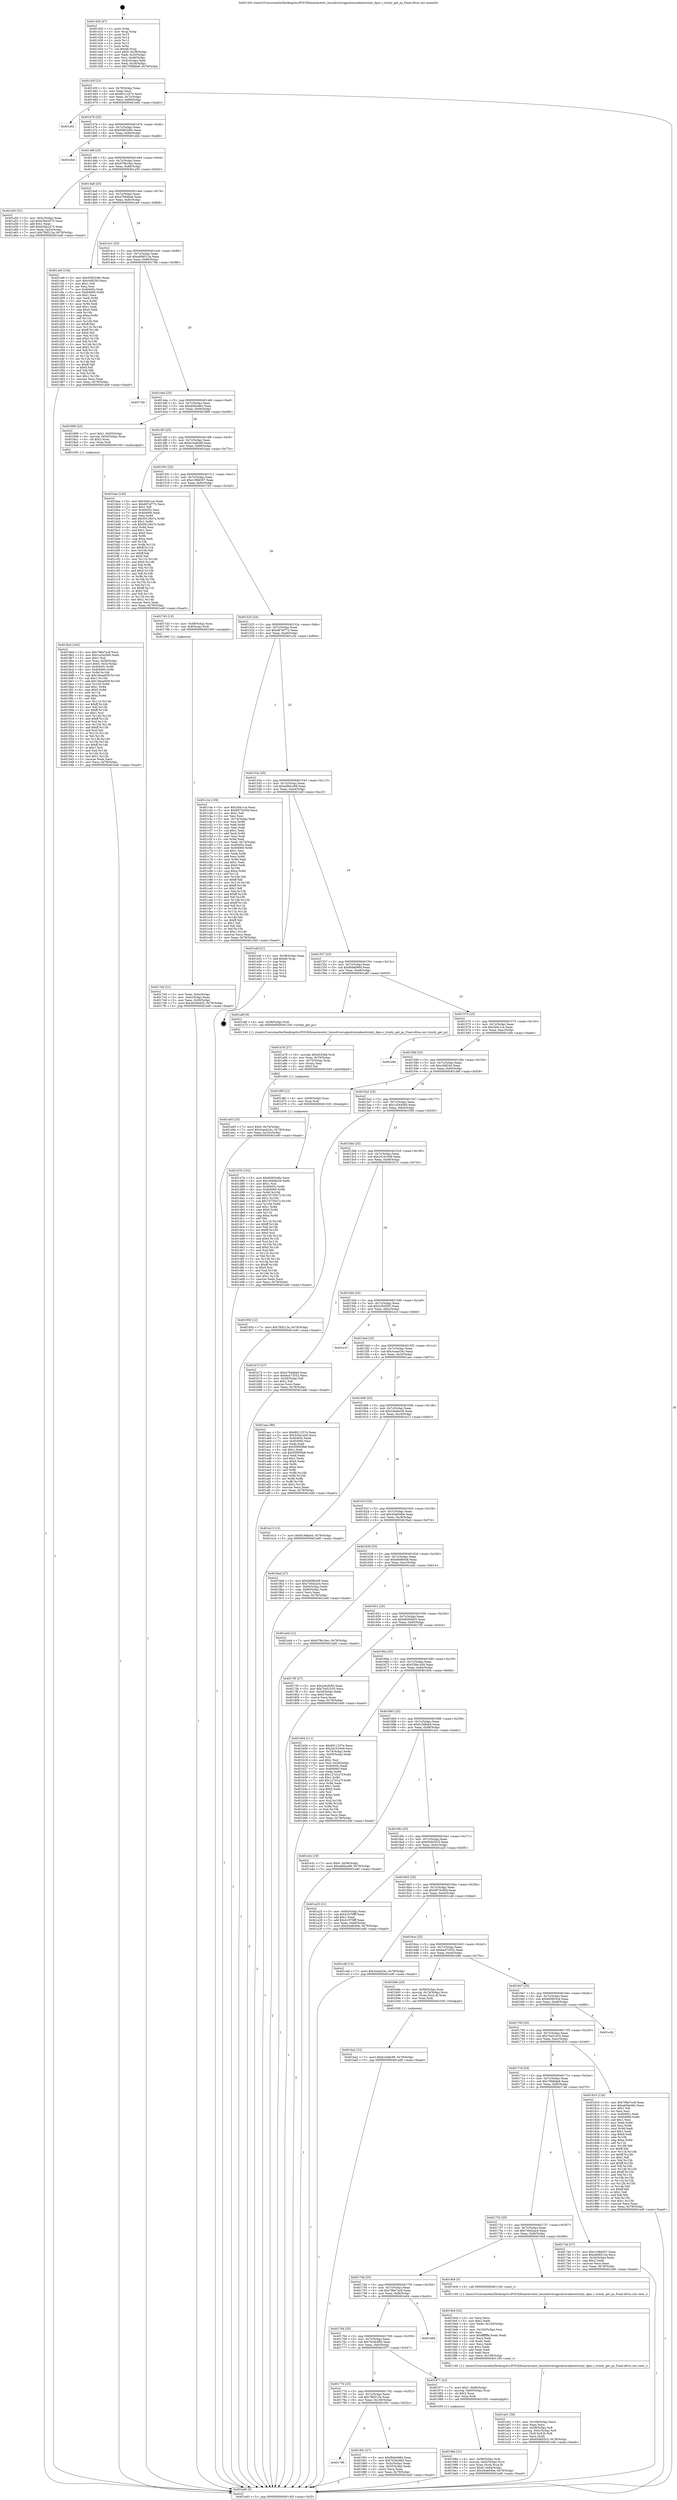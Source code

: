 digraph "0x401430" {
  label = "0x401430 (/mnt/c/Users/mathe/Desktop/tcc/POCII/binaries/extr_linuxdriversgpudrmradeontrinity_dpm.c_trinity_get_ps_Final-ollvm.out::main(0))"
  labelloc = "t"
  node[shape=record]

  Entry [label="",width=0.3,height=0.3,shape=circle,fillcolor=black,style=filled]
  "0x40145f" [label="{
     0x40145f [23]\l
     | [instrs]\l
     &nbsp;&nbsp;0x40145f \<+3\>: mov -0x78(%rbp),%eax\l
     &nbsp;&nbsp;0x401462 \<+2\>: mov %eax,%ecx\l
     &nbsp;&nbsp;0x401464 \<+6\>: sub $0x8011257e,%ecx\l
     &nbsp;&nbsp;0x40146a \<+3\>: mov %eax,-0x7c(%rbp)\l
     &nbsp;&nbsp;0x40146d \<+3\>: mov %ecx,-0x80(%rbp)\l
     &nbsp;&nbsp;0x401470 \<+6\>: je 0000000000401e92 \<main+0xa62\>\l
  }"]
  "0x401e92" [label="{
     0x401e92\l
  }", style=dashed]
  "0x401476" [label="{
     0x401476 [25]\l
     | [instrs]\l
     &nbsp;&nbsp;0x401476 \<+5\>: jmp 000000000040147b \<main+0x4b\>\l
     &nbsp;&nbsp;0x40147b \<+3\>: mov -0x7c(%rbp),%eax\l
     &nbsp;&nbsp;0x40147e \<+5\>: sub $0x93852d9c,%eax\l
     &nbsp;&nbsp;0x401483 \<+6\>: mov %eax,-0x84(%rbp)\l
     &nbsp;&nbsp;0x401489 \<+6\>: je 0000000000401ebd \<main+0xa8d\>\l
  }"]
  Exit [label="",width=0.3,height=0.3,shape=circle,fillcolor=black,style=filled,peripheries=2]
  "0x401ebd" [label="{
     0x401ebd\l
  }", style=dashed]
  "0x40148f" [label="{
     0x40148f [25]\l
     | [instrs]\l
     &nbsp;&nbsp;0x40148f \<+5\>: jmp 0000000000401494 \<main+0x64\>\l
     &nbsp;&nbsp;0x401494 \<+3\>: mov -0x7c(%rbp),%eax\l
     &nbsp;&nbsp;0x401497 \<+5\>: sub $0x979b18ec,%eax\l
     &nbsp;&nbsp;0x40149c \<+6\>: mov %eax,-0x88(%rbp)\l
     &nbsp;&nbsp;0x4014a2 \<+6\>: je 0000000000401a50 \<main+0x620\>\l
  }"]
  "0x401d7b" [label="{
     0x401d7b [152]\l
     | [instrs]\l
     &nbsp;&nbsp;0x401d7b \<+5\>: mov $0x93852d9c,%ecx\l
     &nbsp;&nbsp;0x401d80 \<+5\>: mov $0x3d4ebe29,%edx\l
     &nbsp;&nbsp;0x401d85 \<+3\>: mov $0x1,%sil\l
     &nbsp;&nbsp;0x401d88 \<+8\>: mov 0x40405c,%r8d\l
     &nbsp;&nbsp;0x401d90 \<+8\>: mov 0x404060,%r9d\l
     &nbsp;&nbsp;0x401d98 \<+3\>: mov %r8d,%r10d\l
     &nbsp;&nbsp;0x401d9b \<+7\>: add $0x7d735b72,%r10d\l
     &nbsp;&nbsp;0x401da2 \<+4\>: sub $0x1,%r10d\l
     &nbsp;&nbsp;0x401da6 \<+7\>: sub $0x7d735b72,%r10d\l
     &nbsp;&nbsp;0x401dad \<+4\>: imul %r10d,%r8d\l
     &nbsp;&nbsp;0x401db1 \<+4\>: and $0x1,%r8d\l
     &nbsp;&nbsp;0x401db5 \<+4\>: cmp $0x0,%r8d\l
     &nbsp;&nbsp;0x401db9 \<+4\>: sete %r11b\l
     &nbsp;&nbsp;0x401dbd \<+4\>: cmp $0xa,%r9d\l
     &nbsp;&nbsp;0x401dc1 \<+3\>: setl %bl\l
     &nbsp;&nbsp;0x401dc4 \<+3\>: mov %r11b,%r14b\l
     &nbsp;&nbsp;0x401dc7 \<+4\>: xor $0xff,%r14b\l
     &nbsp;&nbsp;0x401dcb \<+3\>: mov %bl,%r15b\l
     &nbsp;&nbsp;0x401dce \<+4\>: xor $0xff,%r15b\l
     &nbsp;&nbsp;0x401dd2 \<+4\>: xor $0x0,%sil\l
     &nbsp;&nbsp;0x401dd6 \<+3\>: mov %r14b,%r12b\l
     &nbsp;&nbsp;0x401dd9 \<+4\>: and $0x0,%r12b\l
     &nbsp;&nbsp;0x401ddd \<+3\>: and %sil,%r11b\l
     &nbsp;&nbsp;0x401de0 \<+3\>: mov %r15b,%r13b\l
     &nbsp;&nbsp;0x401de3 \<+4\>: and $0x0,%r13b\l
     &nbsp;&nbsp;0x401de7 \<+3\>: and %sil,%bl\l
     &nbsp;&nbsp;0x401dea \<+3\>: or %r11b,%r12b\l
     &nbsp;&nbsp;0x401ded \<+3\>: or %bl,%r13b\l
     &nbsp;&nbsp;0x401df0 \<+3\>: xor %r13b,%r12b\l
     &nbsp;&nbsp;0x401df3 \<+3\>: or %r15b,%r14b\l
     &nbsp;&nbsp;0x401df6 \<+4\>: xor $0xff,%r14b\l
     &nbsp;&nbsp;0x401dfa \<+4\>: or $0x0,%sil\l
     &nbsp;&nbsp;0x401dfe \<+3\>: and %sil,%r14b\l
     &nbsp;&nbsp;0x401e01 \<+3\>: or %r14b,%r12b\l
     &nbsp;&nbsp;0x401e04 \<+4\>: test $0x1,%r12b\l
     &nbsp;&nbsp;0x401e08 \<+3\>: cmovne %edx,%ecx\l
     &nbsp;&nbsp;0x401e0b \<+3\>: mov %ecx,-0x78(%rbp)\l
     &nbsp;&nbsp;0x401e0e \<+5\>: jmp 0000000000401ed0 \<main+0xaa0\>\l
  }"]
  "0x401a50" [label="{
     0x401a50 [31]\l
     | [instrs]\l
     &nbsp;&nbsp;0x401a50 \<+3\>: mov -0x5c(%rbp),%eax\l
     &nbsp;&nbsp;0x401a53 \<+5\>: sub $0xb36a2475,%eax\l
     &nbsp;&nbsp;0x401a58 \<+3\>: add $0x1,%eax\l
     &nbsp;&nbsp;0x401a5b \<+5\>: add $0xb36a2475,%eax\l
     &nbsp;&nbsp;0x401a60 \<+3\>: mov %eax,-0x5c(%rbp)\l
     &nbsp;&nbsp;0x401a63 \<+7\>: movl $0x7fbf213a,-0x78(%rbp)\l
     &nbsp;&nbsp;0x401a6a \<+5\>: jmp 0000000000401ed0 \<main+0xaa0\>\l
  }"]
  "0x4014a8" [label="{
     0x4014a8 [25]\l
     | [instrs]\l
     &nbsp;&nbsp;0x4014a8 \<+5\>: jmp 00000000004014ad \<main+0x7d\>\l
     &nbsp;&nbsp;0x4014ad \<+3\>: mov -0x7c(%rbp),%eax\l
     &nbsp;&nbsp;0x4014b0 \<+5\>: sub $0xa794dba6,%eax\l
     &nbsp;&nbsp;0x4014b5 \<+6\>: mov %eax,-0x8c(%rbp)\l
     &nbsp;&nbsp;0x4014bb \<+6\>: je 0000000000401ce9 \<main+0x8b9\>\l
  }"]
  "0x401ba2" [label="{
     0x401ba2 [12]\l
     | [instrs]\l
     &nbsp;&nbsp;0x401ba2 \<+7\>: movl $0xb10a8c99,-0x78(%rbp)\l
     &nbsp;&nbsp;0x401ba9 \<+5\>: jmp 0000000000401ed0 \<main+0xaa0\>\l
  }"]
  "0x401ce9" [label="{
     0x401ce9 [134]\l
     | [instrs]\l
     &nbsp;&nbsp;0x401ce9 \<+5\>: mov $0x93852d9c,%eax\l
     &nbsp;&nbsp;0x401cee \<+5\>: mov $0xc0df1b0,%ecx\l
     &nbsp;&nbsp;0x401cf3 \<+2\>: mov $0x1,%dl\l
     &nbsp;&nbsp;0x401cf5 \<+2\>: xor %esi,%esi\l
     &nbsp;&nbsp;0x401cf7 \<+7\>: mov 0x40405c,%edi\l
     &nbsp;&nbsp;0x401cfe \<+8\>: mov 0x404060,%r8d\l
     &nbsp;&nbsp;0x401d06 \<+3\>: sub $0x1,%esi\l
     &nbsp;&nbsp;0x401d09 \<+3\>: mov %edi,%r9d\l
     &nbsp;&nbsp;0x401d0c \<+3\>: add %esi,%r9d\l
     &nbsp;&nbsp;0x401d0f \<+4\>: imul %r9d,%edi\l
     &nbsp;&nbsp;0x401d13 \<+3\>: and $0x1,%edi\l
     &nbsp;&nbsp;0x401d16 \<+3\>: cmp $0x0,%edi\l
     &nbsp;&nbsp;0x401d19 \<+4\>: sete %r10b\l
     &nbsp;&nbsp;0x401d1d \<+4\>: cmp $0xa,%r8d\l
     &nbsp;&nbsp;0x401d21 \<+4\>: setl %r11b\l
     &nbsp;&nbsp;0x401d25 \<+3\>: mov %r10b,%bl\l
     &nbsp;&nbsp;0x401d28 \<+3\>: xor $0xff,%bl\l
     &nbsp;&nbsp;0x401d2b \<+3\>: mov %r11b,%r14b\l
     &nbsp;&nbsp;0x401d2e \<+4\>: xor $0xff,%r14b\l
     &nbsp;&nbsp;0x401d32 \<+3\>: xor $0x0,%dl\l
     &nbsp;&nbsp;0x401d35 \<+3\>: mov %bl,%r15b\l
     &nbsp;&nbsp;0x401d38 \<+4\>: and $0x0,%r15b\l
     &nbsp;&nbsp;0x401d3c \<+3\>: and %dl,%r10b\l
     &nbsp;&nbsp;0x401d3f \<+3\>: mov %r14b,%r12b\l
     &nbsp;&nbsp;0x401d42 \<+4\>: and $0x0,%r12b\l
     &nbsp;&nbsp;0x401d46 \<+3\>: and %dl,%r11b\l
     &nbsp;&nbsp;0x401d49 \<+3\>: or %r10b,%r15b\l
     &nbsp;&nbsp;0x401d4c \<+3\>: or %r11b,%r12b\l
     &nbsp;&nbsp;0x401d4f \<+3\>: xor %r12b,%r15b\l
     &nbsp;&nbsp;0x401d52 \<+3\>: or %r14b,%bl\l
     &nbsp;&nbsp;0x401d55 \<+3\>: xor $0xff,%bl\l
     &nbsp;&nbsp;0x401d58 \<+3\>: or $0x0,%dl\l
     &nbsp;&nbsp;0x401d5b \<+2\>: and %dl,%bl\l
     &nbsp;&nbsp;0x401d5d \<+3\>: or %bl,%r15b\l
     &nbsp;&nbsp;0x401d60 \<+4\>: test $0x1,%r15b\l
     &nbsp;&nbsp;0x401d64 \<+3\>: cmovne %ecx,%eax\l
     &nbsp;&nbsp;0x401d67 \<+3\>: mov %eax,-0x78(%rbp)\l
     &nbsp;&nbsp;0x401d6a \<+5\>: jmp 0000000000401ed0 \<main+0xaa0\>\l
  }"]
  "0x4014c1" [label="{
     0x4014c1 [25]\l
     | [instrs]\l
     &nbsp;&nbsp;0x4014c1 \<+5\>: jmp 00000000004014c6 \<main+0x96\>\l
     &nbsp;&nbsp;0x4014c6 \<+3\>: mov -0x7c(%rbp),%eax\l
     &nbsp;&nbsp;0x4014c9 \<+5\>: sub $0xa908513a,%eax\l
     &nbsp;&nbsp;0x4014ce \<+6\>: mov %eax,-0x90(%rbp)\l
     &nbsp;&nbsp;0x4014d4 \<+6\>: je 00000000004017bb \<main+0x38b\>\l
  }"]
  "0x401a93" [label="{
     0x401a93 [25]\l
     | [instrs]\l
     &nbsp;&nbsp;0x401a93 \<+7\>: movl $0x0,-0x74(%rbp)\l
     &nbsp;&nbsp;0x401a9a \<+7\>: movl $0x3cea424c,-0x78(%rbp)\l
     &nbsp;&nbsp;0x401aa1 \<+6\>: mov %eax,-0x10c(%rbp)\l
     &nbsp;&nbsp;0x401aa7 \<+5\>: jmp 0000000000401ed0 \<main+0xaa0\>\l
  }"]
  "0x4017bb" [label="{
     0x4017bb\l
  }", style=dashed]
  "0x4014da" [label="{
     0x4014da [25]\l
     | [instrs]\l
     &nbsp;&nbsp;0x4014da \<+5\>: jmp 00000000004014df \<main+0xaf\>\l
     &nbsp;&nbsp;0x4014df \<+3\>: mov -0x7c(%rbp),%eax\l
     &nbsp;&nbsp;0x4014e2 \<+5\>: sub $0xab5be46c,%eax\l
     &nbsp;&nbsp;0x4014e7 \<+6\>: mov %eax,-0x94(%rbp)\l
     &nbsp;&nbsp;0x4014ed \<+6\>: je 0000000000401896 \<main+0x466\>\l
  }"]
  "0x401a78" [label="{
     0x401a78 [27]\l
     | [instrs]\l
     &nbsp;&nbsp;0x401a78 \<+10\>: movabs $0x4020b6,%rdi\l
     &nbsp;&nbsp;0x401a82 \<+4\>: mov %rax,-0x70(%rbp)\l
     &nbsp;&nbsp;0x401a86 \<+4\>: mov -0x70(%rbp),%rax\l
     &nbsp;&nbsp;0x401a8a \<+2\>: mov (%rax),%esi\l
     &nbsp;&nbsp;0x401a8c \<+2\>: mov $0x0,%al\l
     &nbsp;&nbsp;0x401a8e \<+5\>: call 0000000000401040 \<printf@plt\>\l
     | [calls]\l
     &nbsp;&nbsp;0x401040 \{1\} (unknown)\l
  }"]
  "0x401896" [label="{
     0x401896 [23]\l
     | [instrs]\l
     &nbsp;&nbsp;0x401896 \<+7\>: movl $0x1,-0x50(%rbp)\l
     &nbsp;&nbsp;0x40189d \<+4\>: movslq -0x50(%rbp),%rax\l
     &nbsp;&nbsp;0x4018a1 \<+4\>: shl $0x3,%rax\l
     &nbsp;&nbsp;0x4018a5 \<+3\>: mov %rax,%rdi\l
     &nbsp;&nbsp;0x4018a8 \<+5\>: call 0000000000401050 \<malloc@plt\>\l
     | [calls]\l
     &nbsp;&nbsp;0x401050 \{1\} (unknown)\l
  }"]
  "0x4014f3" [label="{
     0x4014f3 [25]\l
     | [instrs]\l
     &nbsp;&nbsp;0x4014f3 \<+5\>: jmp 00000000004014f8 \<main+0xc8\>\l
     &nbsp;&nbsp;0x4014f8 \<+3\>: mov -0x7c(%rbp),%eax\l
     &nbsp;&nbsp;0x4014fb \<+5\>: sub $0xb10a8c99,%eax\l
     &nbsp;&nbsp;0x401500 \<+6\>: mov %eax,-0x98(%rbp)\l
     &nbsp;&nbsp;0x401506 \<+6\>: je 0000000000401bae \<main+0x77e\>\l
  }"]
  "0x401a01" [label="{
     0x401a01 [36]\l
     | [instrs]\l
     &nbsp;&nbsp;0x401a01 \<+6\>: mov -0x108(%rbp),%ecx\l
     &nbsp;&nbsp;0x401a07 \<+3\>: imul %eax,%ecx\l
     &nbsp;&nbsp;0x401a0a \<+4\>: mov -0x58(%rbp),%r8\l
     &nbsp;&nbsp;0x401a0e \<+4\>: movslq -0x5c(%rbp),%r9\l
     &nbsp;&nbsp;0x401a12 \<+4\>: mov (%r8,%r9,8),%r8\l
     &nbsp;&nbsp;0x401a16 \<+3\>: mov %ecx,(%r8)\l
     &nbsp;&nbsp;0x401a19 \<+7\>: movl $0x65db55c5,-0x78(%rbp)\l
     &nbsp;&nbsp;0x401a20 \<+5\>: jmp 0000000000401ed0 \<main+0xaa0\>\l
  }"]
  "0x401bae" [label="{
     0x401bae [144]\l
     | [instrs]\l
     &nbsp;&nbsp;0x401bae \<+5\>: mov $0x3d4c1ce,%eax\l
     &nbsp;&nbsp;0x401bb3 \<+5\>: mov $0xd87ef772,%ecx\l
     &nbsp;&nbsp;0x401bb8 \<+2\>: mov $0x1,%dl\l
     &nbsp;&nbsp;0x401bba \<+7\>: mov 0x40405c,%esi\l
     &nbsp;&nbsp;0x401bc1 \<+7\>: mov 0x404060,%edi\l
     &nbsp;&nbsp;0x401bc8 \<+3\>: mov %esi,%r8d\l
     &nbsp;&nbsp;0x401bcb \<+7\>: add $0x59126e7e,%r8d\l
     &nbsp;&nbsp;0x401bd2 \<+4\>: sub $0x1,%r8d\l
     &nbsp;&nbsp;0x401bd6 \<+7\>: sub $0x59126e7e,%r8d\l
     &nbsp;&nbsp;0x401bdd \<+4\>: imul %r8d,%esi\l
     &nbsp;&nbsp;0x401be1 \<+3\>: and $0x1,%esi\l
     &nbsp;&nbsp;0x401be4 \<+3\>: cmp $0x0,%esi\l
     &nbsp;&nbsp;0x401be7 \<+4\>: sete %r9b\l
     &nbsp;&nbsp;0x401beb \<+3\>: cmp $0xa,%edi\l
     &nbsp;&nbsp;0x401bee \<+4\>: setl %r10b\l
     &nbsp;&nbsp;0x401bf2 \<+3\>: mov %r9b,%r11b\l
     &nbsp;&nbsp;0x401bf5 \<+4\>: xor $0xff,%r11b\l
     &nbsp;&nbsp;0x401bf9 \<+3\>: mov %r10b,%bl\l
     &nbsp;&nbsp;0x401bfc \<+3\>: xor $0xff,%bl\l
     &nbsp;&nbsp;0x401bff \<+3\>: xor $0x0,%dl\l
     &nbsp;&nbsp;0x401c02 \<+3\>: mov %r11b,%r14b\l
     &nbsp;&nbsp;0x401c05 \<+4\>: and $0x0,%r14b\l
     &nbsp;&nbsp;0x401c09 \<+3\>: and %dl,%r9b\l
     &nbsp;&nbsp;0x401c0c \<+3\>: mov %bl,%r15b\l
     &nbsp;&nbsp;0x401c0f \<+4\>: and $0x0,%r15b\l
     &nbsp;&nbsp;0x401c13 \<+3\>: and %dl,%r10b\l
     &nbsp;&nbsp;0x401c16 \<+3\>: or %r9b,%r14b\l
     &nbsp;&nbsp;0x401c19 \<+3\>: or %r10b,%r15b\l
     &nbsp;&nbsp;0x401c1c \<+3\>: xor %r15b,%r14b\l
     &nbsp;&nbsp;0x401c1f \<+3\>: or %bl,%r11b\l
     &nbsp;&nbsp;0x401c22 \<+4\>: xor $0xff,%r11b\l
     &nbsp;&nbsp;0x401c26 \<+3\>: or $0x0,%dl\l
     &nbsp;&nbsp;0x401c29 \<+3\>: and %dl,%r11b\l
     &nbsp;&nbsp;0x401c2c \<+3\>: or %r11b,%r14b\l
     &nbsp;&nbsp;0x401c2f \<+4\>: test $0x1,%r14b\l
     &nbsp;&nbsp;0x401c33 \<+3\>: cmovne %ecx,%eax\l
     &nbsp;&nbsp;0x401c36 \<+3\>: mov %eax,-0x78(%rbp)\l
     &nbsp;&nbsp;0x401c39 \<+5\>: jmp 0000000000401ed0 \<main+0xaa0\>\l
  }"]
  "0x40150c" [label="{
     0x40150c [25]\l
     | [instrs]\l
     &nbsp;&nbsp;0x40150c \<+5\>: jmp 0000000000401511 \<main+0xe1\>\l
     &nbsp;&nbsp;0x401511 \<+3\>: mov -0x7c(%rbp),%eax\l
     &nbsp;&nbsp;0x401514 \<+5\>: sub $0xc198d307,%eax\l
     &nbsp;&nbsp;0x401519 \<+6\>: mov %eax,-0x9c(%rbp)\l
     &nbsp;&nbsp;0x40151f \<+6\>: je 00000000004017d3 \<main+0x3a3\>\l
  }"]
  "0x4019cd" [label="{
     0x4019cd [52]\l
     | [instrs]\l
     &nbsp;&nbsp;0x4019cd \<+2\>: xor %ecx,%ecx\l
     &nbsp;&nbsp;0x4019cf \<+5\>: mov $0x2,%edx\l
     &nbsp;&nbsp;0x4019d4 \<+6\>: mov %edx,-0x104(%rbp)\l
     &nbsp;&nbsp;0x4019da \<+1\>: cltd\l
     &nbsp;&nbsp;0x4019db \<+6\>: mov -0x104(%rbp),%esi\l
     &nbsp;&nbsp;0x4019e1 \<+2\>: idiv %esi\l
     &nbsp;&nbsp;0x4019e3 \<+6\>: imul $0xfffffffe,%edx,%edx\l
     &nbsp;&nbsp;0x4019e9 \<+2\>: mov %ecx,%edi\l
     &nbsp;&nbsp;0x4019eb \<+2\>: sub %edx,%edi\l
     &nbsp;&nbsp;0x4019ed \<+2\>: mov %ecx,%edx\l
     &nbsp;&nbsp;0x4019ef \<+3\>: sub $0x1,%edx\l
     &nbsp;&nbsp;0x4019f2 \<+2\>: add %edx,%edi\l
     &nbsp;&nbsp;0x4019f4 \<+2\>: sub %edi,%ecx\l
     &nbsp;&nbsp;0x4019f6 \<+6\>: mov %ecx,-0x108(%rbp)\l
     &nbsp;&nbsp;0x4019fc \<+5\>: call 0000000000401160 \<next_i\>\l
     | [calls]\l
     &nbsp;&nbsp;0x401160 \{1\} (/mnt/c/Users/mathe/Desktop/tcc/POCII/binaries/extr_linuxdriversgpudrmradeontrinity_dpm.c_trinity_get_ps_Final-ollvm.out::next_i)\l
  }"]
  "0x4017d3" [label="{
     0x4017d3 [13]\l
     | [instrs]\l
     &nbsp;&nbsp;0x4017d3 \<+4\>: mov -0x48(%rbp),%rax\l
     &nbsp;&nbsp;0x4017d7 \<+4\>: mov 0x8(%rax),%rdi\l
     &nbsp;&nbsp;0x4017db \<+5\>: call 0000000000401060 \<atoi@plt\>\l
     | [calls]\l
     &nbsp;&nbsp;0x401060 \{1\} (unknown)\l
  }"]
  "0x401525" [label="{
     0x401525 [25]\l
     | [instrs]\l
     &nbsp;&nbsp;0x401525 \<+5\>: jmp 000000000040152a \<main+0xfa\>\l
     &nbsp;&nbsp;0x40152a \<+3\>: mov -0x7c(%rbp),%eax\l
     &nbsp;&nbsp;0x40152d \<+5\>: sub $0xd87ef772,%eax\l
     &nbsp;&nbsp;0x401532 \<+6\>: mov %eax,-0xa0(%rbp)\l
     &nbsp;&nbsp;0x401538 \<+6\>: je 0000000000401c3e \<main+0x80e\>\l
  }"]
  "0x40198e" [label="{
     0x40198e [31]\l
     | [instrs]\l
     &nbsp;&nbsp;0x40198e \<+4\>: mov -0x58(%rbp),%rdi\l
     &nbsp;&nbsp;0x401992 \<+4\>: movslq -0x5c(%rbp),%rcx\l
     &nbsp;&nbsp;0x401996 \<+4\>: mov %rax,(%rdi,%rcx,8)\l
     &nbsp;&nbsp;0x40199a \<+7\>: movl $0x0,-0x64(%rbp)\l
     &nbsp;&nbsp;0x4019a1 \<+7\>: movl $0x45a6040e,-0x78(%rbp)\l
     &nbsp;&nbsp;0x4019a8 \<+5\>: jmp 0000000000401ed0 \<main+0xaa0\>\l
  }"]
  "0x401c3e" [label="{
     0x401c3e [159]\l
     | [instrs]\l
     &nbsp;&nbsp;0x401c3e \<+5\>: mov $0x3d4c1ce,%eax\l
     &nbsp;&nbsp;0x401c43 \<+5\>: mov $0x6975c00d,%ecx\l
     &nbsp;&nbsp;0x401c48 \<+2\>: mov $0x1,%dl\l
     &nbsp;&nbsp;0x401c4a \<+2\>: xor %esi,%esi\l
     &nbsp;&nbsp;0x401c4c \<+3\>: mov -0x74(%rbp),%edi\l
     &nbsp;&nbsp;0x401c4f \<+3\>: mov %esi,%r8d\l
     &nbsp;&nbsp;0x401c52 \<+3\>: sub %edi,%r8d\l
     &nbsp;&nbsp;0x401c55 \<+2\>: mov %esi,%edi\l
     &nbsp;&nbsp;0x401c57 \<+3\>: sub $0x1,%edi\l
     &nbsp;&nbsp;0x401c5a \<+3\>: add %edi,%r8d\l
     &nbsp;&nbsp;0x401c5d \<+2\>: mov %esi,%edi\l
     &nbsp;&nbsp;0x401c5f \<+3\>: sub %r8d,%edi\l
     &nbsp;&nbsp;0x401c62 \<+3\>: mov %edi,-0x74(%rbp)\l
     &nbsp;&nbsp;0x401c65 \<+7\>: mov 0x40405c,%edi\l
     &nbsp;&nbsp;0x401c6c \<+8\>: mov 0x404060,%r8d\l
     &nbsp;&nbsp;0x401c74 \<+3\>: sub $0x1,%esi\l
     &nbsp;&nbsp;0x401c77 \<+3\>: mov %edi,%r9d\l
     &nbsp;&nbsp;0x401c7a \<+3\>: add %esi,%r9d\l
     &nbsp;&nbsp;0x401c7d \<+4\>: imul %r9d,%edi\l
     &nbsp;&nbsp;0x401c81 \<+3\>: and $0x1,%edi\l
     &nbsp;&nbsp;0x401c84 \<+3\>: cmp $0x0,%edi\l
     &nbsp;&nbsp;0x401c87 \<+4\>: sete %r10b\l
     &nbsp;&nbsp;0x401c8b \<+4\>: cmp $0xa,%r8d\l
     &nbsp;&nbsp;0x401c8f \<+4\>: setl %r11b\l
     &nbsp;&nbsp;0x401c93 \<+3\>: mov %r10b,%bl\l
     &nbsp;&nbsp;0x401c96 \<+3\>: xor $0xff,%bl\l
     &nbsp;&nbsp;0x401c99 \<+3\>: mov %r11b,%r14b\l
     &nbsp;&nbsp;0x401c9c \<+4\>: xor $0xff,%r14b\l
     &nbsp;&nbsp;0x401ca0 \<+3\>: xor $0x1,%dl\l
     &nbsp;&nbsp;0x401ca3 \<+3\>: mov %bl,%r15b\l
     &nbsp;&nbsp;0x401ca6 \<+4\>: and $0xff,%r15b\l
     &nbsp;&nbsp;0x401caa \<+3\>: and %dl,%r10b\l
     &nbsp;&nbsp;0x401cad \<+3\>: mov %r14b,%r12b\l
     &nbsp;&nbsp;0x401cb0 \<+4\>: and $0xff,%r12b\l
     &nbsp;&nbsp;0x401cb4 \<+3\>: and %dl,%r11b\l
     &nbsp;&nbsp;0x401cb7 \<+3\>: or %r10b,%r15b\l
     &nbsp;&nbsp;0x401cba \<+3\>: or %r11b,%r12b\l
     &nbsp;&nbsp;0x401cbd \<+3\>: xor %r12b,%r15b\l
     &nbsp;&nbsp;0x401cc0 \<+3\>: or %r14b,%bl\l
     &nbsp;&nbsp;0x401cc3 \<+3\>: xor $0xff,%bl\l
     &nbsp;&nbsp;0x401cc6 \<+3\>: or $0x1,%dl\l
     &nbsp;&nbsp;0x401cc9 \<+2\>: and %dl,%bl\l
     &nbsp;&nbsp;0x401ccb \<+3\>: or %bl,%r15b\l
     &nbsp;&nbsp;0x401cce \<+4\>: test $0x1,%r15b\l
     &nbsp;&nbsp;0x401cd2 \<+3\>: cmovne %ecx,%eax\l
     &nbsp;&nbsp;0x401cd5 \<+3\>: mov %eax,-0x78(%rbp)\l
     &nbsp;&nbsp;0x401cd8 \<+5\>: jmp 0000000000401ed0 \<main+0xaa0\>\l
  }"]
  "0x40153e" [label="{
     0x40153e [25]\l
     | [instrs]\l
     &nbsp;&nbsp;0x40153e \<+5\>: jmp 0000000000401543 \<main+0x113\>\l
     &nbsp;&nbsp;0x401543 \<+3\>: mov -0x7c(%rbp),%eax\l
     &nbsp;&nbsp;0x401546 \<+5\>: sub $0xed84ca98,%eax\l
     &nbsp;&nbsp;0x40154b \<+6\>: mov %eax,-0xa4(%rbp)\l
     &nbsp;&nbsp;0x401551 \<+6\>: je 0000000000401e4f \<main+0xa1f\>\l
  }"]
  "0x401796" [label="{
     0x401796\l
  }", style=dashed]
  "0x401e4f" [label="{
     0x401e4f [21]\l
     | [instrs]\l
     &nbsp;&nbsp;0x401e4f \<+3\>: mov -0x38(%rbp),%eax\l
     &nbsp;&nbsp;0x401e52 \<+7\>: add $0xe8,%rsp\l
     &nbsp;&nbsp;0x401e59 \<+1\>: pop %rbx\l
     &nbsp;&nbsp;0x401e5a \<+2\>: pop %r12\l
     &nbsp;&nbsp;0x401e5c \<+2\>: pop %r13\l
     &nbsp;&nbsp;0x401e5e \<+2\>: pop %r14\l
     &nbsp;&nbsp;0x401e60 \<+2\>: pop %r15\l
     &nbsp;&nbsp;0x401e62 \<+1\>: pop %rbp\l
     &nbsp;&nbsp;0x401e63 \<+1\>: ret\l
  }"]
  "0x401557" [label="{
     0x401557 [25]\l
     | [instrs]\l
     &nbsp;&nbsp;0x401557 \<+5\>: jmp 000000000040155c \<main+0x12c\>\l
     &nbsp;&nbsp;0x40155c \<+3\>: mov -0x7c(%rbp),%eax\l
     &nbsp;&nbsp;0x40155f \<+5\>: sub $0xf6deb984,%eax\l
     &nbsp;&nbsp;0x401564 \<+6\>: mov %eax,-0xa8(%rbp)\l
     &nbsp;&nbsp;0x40156a \<+6\>: je 0000000000401a6f \<main+0x63f\>\l
  }"]
  "0x40195c" [label="{
     0x40195c [27]\l
     | [instrs]\l
     &nbsp;&nbsp;0x40195c \<+5\>: mov $0xf6deb984,%eax\l
     &nbsp;&nbsp;0x401961 \<+5\>: mov $0x7b3dc983,%ecx\l
     &nbsp;&nbsp;0x401966 \<+3\>: mov -0x5c(%rbp),%edx\l
     &nbsp;&nbsp;0x401969 \<+3\>: cmp -0x50(%rbp),%edx\l
     &nbsp;&nbsp;0x40196c \<+3\>: cmovl %ecx,%eax\l
     &nbsp;&nbsp;0x40196f \<+3\>: mov %eax,-0x78(%rbp)\l
     &nbsp;&nbsp;0x401972 \<+5\>: jmp 0000000000401ed0 \<main+0xaa0\>\l
  }"]
  "0x401a6f" [label="{
     0x401a6f [9]\l
     | [instrs]\l
     &nbsp;&nbsp;0x401a6f \<+4\>: mov -0x58(%rbp),%rdi\l
     &nbsp;&nbsp;0x401a73 \<+5\>: call 0000000000401240 \<trinity_get_ps\>\l
     | [calls]\l
     &nbsp;&nbsp;0x401240 \{1\} (/mnt/c/Users/mathe/Desktop/tcc/POCII/binaries/extr_linuxdriversgpudrmradeontrinity_dpm.c_trinity_get_ps_Final-ollvm.out::trinity_get_ps)\l
  }"]
  "0x401570" [label="{
     0x401570 [25]\l
     | [instrs]\l
     &nbsp;&nbsp;0x401570 \<+5\>: jmp 0000000000401575 \<main+0x145\>\l
     &nbsp;&nbsp;0x401575 \<+3\>: mov -0x7c(%rbp),%eax\l
     &nbsp;&nbsp;0x401578 \<+5\>: sub $0x3d4c1ce,%eax\l
     &nbsp;&nbsp;0x40157d \<+6\>: mov %eax,-0xac(%rbp)\l
     &nbsp;&nbsp;0x401583 \<+6\>: je 0000000000401e9e \<main+0xa6e\>\l
  }"]
  "0x40177d" [label="{
     0x40177d [25]\l
     | [instrs]\l
     &nbsp;&nbsp;0x40177d \<+5\>: jmp 0000000000401782 \<main+0x352\>\l
     &nbsp;&nbsp;0x401782 \<+3\>: mov -0x7c(%rbp),%eax\l
     &nbsp;&nbsp;0x401785 \<+5\>: sub $0x7fbf213a,%eax\l
     &nbsp;&nbsp;0x40178a \<+6\>: mov %eax,-0x100(%rbp)\l
     &nbsp;&nbsp;0x401790 \<+6\>: je 000000000040195c \<main+0x52c\>\l
  }"]
  "0x401e9e" [label="{
     0x401e9e\l
  }", style=dashed]
  "0x401589" [label="{
     0x401589 [25]\l
     | [instrs]\l
     &nbsp;&nbsp;0x401589 \<+5\>: jmp 000000000040158e \<main+0x15e\>\l
     &nbsp;&nbsp;0x40158e \<+3\>: mov -0x7c(%rbp),%eax\l
     &nbsp;&nbsp;0x401591 \<+5\>: sub $0xc0df1b0,%eax\l
     &nbsp;&nbsp;0x401596 \<+6\>: mov %eax,-0xb0(%rbp)\l
     &nbsp;&nbsp;0x40159c \<+6\>: je 0000000000401d6f \<main+0x93f\>\l
  }"]
  "0x401977" [label="{
     0x401977 [23]\l
     | [instrs]\l
     &nbsp;&nbsp;0x401977 \<+7\>: movl $0x1,-0x60(%rbp)\l
     &nbsp;&nbsp;0x40197e \<+4\>: movslq -0x60(%rbp),%rax\l
     &nbsp;&nbsp;0x401982 \<+4\>: shl $0x2,%rax\l
     &nbsp;&nbsp;0x401986 \<+3\>: mov %rax,%rdi\l
     &nbsp;&nbsp;0x401989 \<+5\>: call 0000000000401050 \<malloc@plt\>\l
     | [calls]\l
     &nbsp;&nbsp;0x401050 \{1\} (unknown)\l
  }"]
  "0x401d6f" [label="{
     0x401d6f [12]\l
     | [instrs]\l
     &nbsp;&nbsp;0x401d6f \<+4\>: mov -0x58(%rbp),%rax\l
     &nbsp;&nbsp;0x401d73 \<+3\>: mov %rax,%rdi\l
     &nbsp;&nbsp;0x401d76 \<+5\>: call 0000000000401030 \<free@plt\>\l
     | [calls]\l
     &nbsp;&nbsp;0x401030 \{1\} (unknown)\l
  }"]
  "0x4015a2" [label="{
     0x4015a2 [25]\l
     | [instrs]\l
     &nbsp;&nbsp;0x4015a2 \<+5\>: jmp 00000000004015a7 \<main+0x177\>\l
     &nbsp;&nbsp;0x4015a7 \<+3\>: mov -0x7c(%rbp),%eax\l
     &nbsp;&nbsp;0x4015aa \<+5\>: sub $0x1a544560,%eax\l
     &nbsp;&nbsp;0x4015af \<+6\>: mov %eax,-0xb4(%rbp)\l
     &nbsp;&nbsp;0x4015b5 \<+6\>: je 0000000000401950 \<main+0x520\>\l
  }"]
  "0x401764" [label="{
     0x401764 [25]\l
     | [instrs]\l
     &nbsp;&nbsp;0x401764 \<+5\>: jmp 0000000000401769 \<main+0x339\>\l
     &nbsp;&nbsp;0x401769 \<+3\>: mov -0x7c(%rbp),%eax\l
     &nbsp;&nbsp;0x40176c \<+5\>: sub $0x7b3dc983,%eax\l
     &nbsp;&nbsp;0x401771 \<+6\>: mov %eax,-0xfc(%rbp)\l
     &nbsp;&nbsp;0x401777 \<+6\>: je 0000000000401977 \<main+0x547\>\l
  }"]
  "0x401950" [label="{
     0x401950 [12]\l
     | [instrs]\l
     &nbsp;&nbsp;0x401950 \<+7\>: movl $0x7fbf213a,-0x78(%rbp)\l
     &nbsp;&nbsp;0x401957 \<+5\>: jmp 0000000000401ed0 \<main+0xaa0\>\l
  }"]
  "0x4015bb" [label="{
     0x4015bb [25]\l
     | [instrs]\l
     &nbsp;&nbsp;0x4015bb \<+5\>: jmp 00000000004015c0 \<main+0x190\>\l
     &nbsp;&nbsp;0x4015c0 \<+3\>: mov -0x7c(%rbp),%eax\l
     &nbsp;&nbsp;0x4015c3 \<+5\>: sub $0x24161949,%eax\l
     &nbsp;&nbsp;0x4015c8 \<+6\>: mov %eax,-0xb8(%rbp)\l
     &nbsp;&nbsp;0x4015ce \<+6\>: je 0000000000401b73 \<main+0x743\>\l
  }"]
  "0x401e64" [label="{
     0x401e64\l
  }", style=dashed]
  "0x401b73" [label="{
     0x401b73 [27]\l
     | [instrs]\l
     &nbsp;&nbsp;0x401b73 \<+5\>: mov $0xa794dba6,%eax\l
     &nbsp;&nbsp;0x401b78 \<+5\>: mov $0x6a473552,%ecx\l
     &nbsp;&nbsp;0x401b7d \<+3\>: mov -0x29(%rbp),%dl\l
     &nbsp;&nbsp;0x401b80 \<+3\>: test $0x1,%dl\l
     &nbsp;&nbsp;0x401b83 \<+3\>: cmovne %ecx,%eax\l
     &nbsp;&nbsp;0x401b86 \<+3\>: mov %eax,-0x78(%rbp)\l
     &nbsp;&nbsp;0x401b89 \<+5\>: jmp 0000000000401ed0 \<main+0xaa0\>\l
  }"]
  "0x4015d4" [label="{
     0x4015d4 [25]\l
     | [instrs]\l
     &nbsp;&nbsp;0x4015d4 \<+5\>: jmp 00000000004015d9 \<main+0x1a9\>\l
     &nbsp;&nbsp;0x4015d9 \<+3\>: mov -0x7c(%rbp),%eax\l
     &nbsp;&nbsp;0x4015dc \<+5\>: sub $0x2c6cf265,%eax\l
     &nbsp;&nbsp;0x4015e1 \<+6\>: mov %eax,-0xbc(%rbp)\l
     &nbsp;&nbsp;0x4015e7 \<+6\>: je 0000000000401e1f \<main+0x9ef\>\l
  }"]
  "0x40174b" [label="{
     0x40174b [25]\l
     | [instrs]\l
     &nbsp;&nbsp;0x40174b \<+5\>: jmp 0000000000401750 \<main+0x320\>\l
     &nbsp;&nbsp;0x401750 \<+3\>: mov -0x7c(%rbp),%eax\l
     &nbsp;&nbsp;0x401753 \<+5\>: sub $0x796e7ec8,%eax\l
     &nbsp;&nbsp;0x401758 \<+6\>: mov %eax,-0xf8(%rbp)\l
     &nbsp;&nbsp;0x40175e \<+6\>: je 0000000000401e64 \<main+0xa34\>\l
  }"]
  "0x401e1f" [label="{
     0x401e1f\l
  }", style=dashed]
  "0x4015ed" [label="{
     0x4015ed [25]\l
     | [instrs]\l
     &nbsp;&nbsp;0x4015ed \<+5\>: jmp 00000000004015f2 \<main+0x1c2\>\l
     &nbsp;&nbsp;0x4015f2 \<+3\>: mov -0x7c(%rbp),%eax\l
     &nbsp;&nbsp;0x4015f5 \<+5\>: sub $0x3cea424c,%eax\l
     &nbsp;&nbsp;0x4015fa \<+6\>: mov %eax,-0xc0(%rbp)\l
     &nbsp;&nbsp;0x401600 \<+6\>: je 0000000000401aac \<main+0x67c\>\l
  }"]
  "0x4019c8" [label="{
     0x4019c8 [5]\l
     | [instrs]\l
     &nbsp;&nbsp;0x4019c8 \<+5\>: call 0000000000401160 \<next_i\>\l
     | [calls]\l
     &nbsp;&nbsp;0x401160 \{1\} (/mnt/c/Users/mathe/Desktop/tcc/POCII/binaries/extr_linuxdriversgpudrmradeontrinity_dpm.c_trinity_get_ps_Final-ollvm.out::next_i)\l
  }"]
  "0x401aac" [label="{
     0x401aac [88]\l
     | [instrs]\l
     &nbsp;&nbsp;0x401aac \<+5\>: mov $0x8011257e,%eax\l
     &nbsp;&nbsp;0x401ab1 \<+5\>: mov $0x530e1a50,%ecx\l
     &nbsp;&nbsp;0x401ab6 \<+7\>: mov 0x40405c,%edx\l
     &nbsp;&nbsp;0x401abd \<+7\>: mov 0x404060,%esi\l
     &nbsp;&nbsp;0x401ac4 \<+2\>: mov %edx,%edi\l
     &nbsp;&nbsp;0x401ac6 \<+6\>: add $0x50f009b8,%edi\l
     &nbsp;&nbsp;0x401acc \<+3\>: sub $0x1,%edi\l
     &nbsp;&nbsp;0x401acf \<+6\>: sub $0x50f009b8,%edi\l
     &nbsp;&nbsp;0x401ad5 \<+3\>: imul %edi,%edx\l
     &nbsp;&nbsp;0x401ad8 \<+3\>: and $0x1,%edx\l
     &nbsp;&nbsp;0x401adb \<+3\>: cmp $0x0,%edx\l
     &nbsp;&nbsp;0x401ade \<+4\>: sete %r8b\l
     &nbsp;&nbsp;0x401ae2 \<+3\>: cmp $0xa,%esi\l
     &nbsp;&nbsp;0x401ae5 \<+4\>: setl %r9b\l
     &nbsp;&nbsp;0x401ae9 \<+3\>: mov %r8b,%r10b\l
     &nbsp;&nbsp;0x401aec \<+3\>: and %r9b,%r10b\l
     &nbsp;&nbsp;0x401aef \<+3\>: xor %r9b,%r8b\l
     &nbsp;&nbsp;0x401af2 \<+3\>: or %r8b,%r10b\l
     &nbsp;&nbsp;0x401af5 \<+4\>: test $0x1,%r10b\l
     &nbsp;&nbsp;0x401af9 \<+3\>: cmovne %ecx,%eax\l
     &nbsp;&nbsp;0x401afc \<+3\>: mov %eax,-0x78(%rbp)\l
     &nbsp;&nbsp;0x401aff \<+5\>: jmp 0000000000401ed0 \<main+0xaa0\>\l
  }"]
  "0x401606" [label="{
     0x401606 [25]\l
     | [instrs]\l
     &nbsp;&nbsp;0x401606 \<+5\>: jmp 000000000040160b \<main+0x1db\>\l
     &nbsp;&nbsp;0x40160b \<+3\>: mov -0x7c(%rbp),%eax\l
     &nbsp;&nbsp;0x40160e \<+5\>: sub $0x3d4ebe29,%eax\l
     &nbsp;&nbsp;0x401613 \<+6\>: mov %eax,-0xc4(%rbp)\l
     &nbsp;&nbsp;0x401619 \<+6\>: je 0000000000401e13 \<main+0x9e3\>\l
  }"]
  "0x4018ad" [label="{
     0x4018ad [163]\l
     | [instrs]\l
     &nbsp;&nbsp;0x4018ad \<+5\>: mov $0x796e7ec8,%ecx\l
     &nbsp;&nbsp;0x4018b2 \<+5\>: mov $0x1a544560,%edx\l
     &nbsp;&nbsp;0x4018b7 \<+3\>: mov $0x1,%sil\l
     &nbsp;&nbsp;0x4018ba \<+4\>: mov %rax,-0x58(%rbp)\l
     &nbsp;&nbsp;0x4018be \<+7\>: movl $0x0,-0x5c(%rbp)\l
     &nbsp;&nbsp;0x4018c5 \<+8\>: mov 0x40405c,%r8d\l
     &nbsp;&nbsp;0x4018cd \<+8\>: mov 0x404060,%r9d\l
     &nbsp;&nbsp;0x4018d5 \<+3\>: mov %r8d,%r10d\l
     &nbsp;&nbsp;0x4018d8 \<+7\>: sub $0x19eae659,%r10d\l
     &nbsp;&nbsp;0x4018df \<+4\>: sub $0x1,%r10d\l
     &nbsp;&nbsp;0x4018e3 \<+7\>: add $0x19eae659,%r10d\l
     &nbsp;&nbsp;0x4018ea \<+4\>: imul %r10d,%r8d\l
     &nbsp;&nbsp;0x4018ee \<+4\>: and $0x1,%r8d\l
     &nbsp;&nbsp;0x4018f2 \<+4\>: cmp $0x0,%r8d\l
     &nbsp;&nbsp;0x4018f6 \<+4\>: sete %r11b\l
     &nbsp;&nbsp;0x4018fa \<+4\>: cmp $0xa,%r9d\l
     &nbsp;&nbsp;0x4018fe \<+3\>: setl %bl\l
     &nbsp;&nbsp;0x401901 \<+3\>: mov %r11b,%r14b\l
     &nbsp;&nbsp;0x401904 \<+4\>: xor $0xff,%r14b\l
     &nbsp;&nbsp;0x401908 \<+3\>: mov %bl,%r15b\l
     &nbsp;&nbsp;0x40190b \<+4\>: xor $0xff,%r15b\l
     &nbsp;&nbsp;0x40190f \<+4\>: xor $0x1,%sil\l
     &nbsp;&nbsp;0x401913 \<+3\>: mov %r14b,%r12b\l
     &nbsp;&nbsp;0x401916 \<+4\>: and $0xff,%r12b\l
     &nbsp;&nbsp;0x40191a \<+3\>: and %sil,%r11b\l
     &nbsp;&nbsp;0x40191d \<+3\>: mov %r15b,%r13b\l
     &nbsp;&nbsp;0x401920 \<+4\>: and $0xff,%r13b\l
     &nbsp;&nbsp;0x401924 \<+3\>: and %sil,%bl\l
     &nbsp;&nbsp;0x401927 \<+3\>: or %r11b,%r12b\l
     &nbsp;&nbsp;0x40192a \<+3\>: or %bl,%r13b\l
     &nbsp;&nbsp;0x40192d \<+3\>: xor %r13b,%r12b\l
     &nbsp;&nbsp;0x401930 \<+3\>: or %r15b,%r14b\l
     &nbsp;&nbsp;0x401933 \<+4\>: xor $0xff,%r14b\l
     &nbsp;&nbsp;0x401937 \<+4\>: or $0x1,%sil\l
     &nbsp;&nbsp;0x40193b \<+3\>: and %sil,%r14b\l
     &nbsp;&nbsp;0x40193e \<+3\>: or %r14b,%r12b\l
     &nbsp;&nbsp;0x401941 \<+4\>: test $0x1,%r12b\l
     &nbsp;&nbsp;0x401945 \<+3\>: cmovne %edx,%ecx\l
     &nbsp;&nbsp;0x401948 \<+3\>: mov %ecx,-0x78(%rbp)\l
     &nbsp;&nbsp;0x40194b \<+5\>: jmp 0000000000401ed0 \<main+0xaa0\>\l
  }"]
  "0x401e13" [label="{
     0x401e13 [12]\l
     | [instrs]\l
     &nbsp;&nbsp;0x401e13 \<+7\>: movl $0x619dfab4,-0x78(%rbp)\l
     &nbsp;&nbsp;0x401e1a \<+5\>: jmp 0000000000401ed0 \<main+0xaa0\>\l
  }"]
  "0x40161f" [label="{
     0x40161f [25]\l
     | [instrs]\l
     &nbsp;&nbsp;0x40161f \<+5\>: jmp 0000000000401624 \<main+0x1f4\>\l
     &nbsp;&nbsp;0x401624 \<+3\>: mov -0x7c(%rbp),%eax\l
     &nbsp;&nbsp;0x401627 \<+5\>: sub $0x45a6040e,%eax\l
     &nbsp;&nbsp;0x40162c \<+6\>: mov %eax,-0xc8(%rbp)\l
     &nbsp;&nbsp;0x401632 \<+6\>: je 00000000004019ad \<main+0x57d\>\l
  }"]
  "0x4017e0" [label="{
     0x4017e0 [21]\l
     | [instrs]\l
     &nbsp;&nbsp;0x4017e0 \<+3\>: mov %eax,-0x4c(%rbp)\l
     &nbsp;&nbsp;0x4017e3 \<+3\>: mov -0x4c(%rbp),%eax\l
     &nbsp;&nbsp;0x4017e6 \<+3\>: mov %eax,-0x30(%rbp)\l
     &nbsp;&nbsp;0x4017e9 \<+7\>: movl $0x4629d455,-0x78(%rbp)\l
     &nbsp;&nbsp;0x4017f0 \<+5\>: jmp 0000000000401ed0 \<main+0xaa0\>\l
  }"]
  "0x4019ad" [label="{
     0x4019ad [27]\l
     | [instrs]\l
     &nbsp;&nbsp;0x4019ad \<+5\>: mov $0x460f6448,%eax\l
     &nbsp;&nbsp;0x4019b2 \<+5\>: mov $0x740d2ac4,%ecx\l
     &nbsp;&nbsp;0x4019b7 \<+3\>: mov -0x64(%rbp),%edx\l
     &nbsp;&nbsp;0x4019ba \<+3\>: cmp -0x60(%rbp),%edx\l
     &nbsp;&nbsp;0x4019bd \<+3\>: cmovl %ecx,%eax\l
     &nbsp;&nbsp;0x4019c0 \<+3\>: mov %eax,-0x78(%rbp)\l
     &nbsp;&nbsp;0x4019c3 \<+5\>: jmp 0000000000401ed0 \<main+0xaa0\>\l
  }"]
  "0x401638" [label="{
     0x401638 [25]\l
     | [instrs]\l
     &nbsp;&nbsp;0x401638 \<+5\>: jmp 000000000040163d \<main+0x20d\>\l
     &nbsp;&nbsp;0x40163d \<+3\>: mov -0x7c(%rbp),%eax\l
     &nbsp;&nbsp;0x401640 \<+5\>: sub $0x460f6448,%eax\l
     &nbsp;&nbsp;0x401645 \<+6\>: mov %eax,-0xcc(%rbp)\l
     &nbsp;&nbsp;0x40164b \<+6\>: je 0000000000401a44 \<main+0x614\>\l
  }"]
  "0x401430" [label="{
     0x401430 [47]\l
     | [instrs]\l
     &nbsp;&nbsp;0x401430 \<+1\>: push %rbp\l
     &nbsp;&nbsp;0x401431 \<+3\>: mov %rsp,%rbp\l
     &nbsp;&nbsp;0x401434 \<+2\>: push %r15\l
     &nbsp;&nbsp;0x401436 \<+2\>: push %r14\l
     &nbsp;&nbsp;0x401438 \<+2\>: push %r13\l
     &nbsp;&nbsp;0x40143a \<+2\>: push %r12\l
     &nbsp;&nbsp;0x40143c \<+1\>: push %rbx\l
     &nbsp;&nbsp;0x40143d \<+7\>: sub $0xe8,%rsp\l
     &nbsp;&nbsp;0x401444 \<+7\>: movl $0x0,-0x38(%rbp)\l
     &nbsp;&nbsp;0x40144b \<+3\>: mov %edi,-0x3c(%rbp)\l
     &nbsp;&nbsp;0x40144e \<+4\>: mov %rsi,-0x48(%rbp)\l
     &nbsp;&nbsp;0x401452 \<+3\>: mov -0x3c(%rbp),%edi\l
     &nbsp;&nbsp;0x401455 \<+3\>: mov %edi,-0x34(%rbp)\l
     &nbsp;&nbsp;0x401458 \<+7\>: movl $0x70fdb8a8,-0x78(%rbp)\l
  }"]
  "0x401a44" [label="{
     0x401a44 [12]\l
     | [instrs]\l
     &nbsp;&nbsp;0x401a44 \<+7\>: movl $0x979b18ec,-0x78(%rbp)\l
     &nbsp;&nbsp;0x401a4b \<+5\>: jmp 0000000000401ed0 \<main+0xaa0\>\l
  }"]
  "0x401651" [label="{
     0x401651 [25]\l
     | [instrs]\l
     &nbsp;&nbsp;0x401651 \<+5\>: jmp 0000000000401656 \<main+0x226\>\l
     &nbsp;&nbsp;0x401656 \<+3\>: mov -0x7c(%rbp),%eax\l
     &nbsp;&nbsp;0x401659 \<+5\>: sub $0x4629d455,%eax\l
     &nbsp;&nbsp;0x40165e \<+6\>: mov %eax,-0xd0(%rbp)\l
     &nbsp;&nbsp;0x401664 \<+6\>: je 00000000004017f5 \<main+0x3c5\>\l
  }"]
  "0x401ed0" [label="{
     0x401ed0 [5]\l
     | [instrs]\l
     &nbsp;&nbsp;0x401ed0 \<+5\>: jmp 000000000040145f \<main+0x2f\>\l
  }"]
  "0x4017f5" [label="{
     0x4017f5 [27]\l
     | [instrs]\l
     &nbsp;&nbsp;0x4017f5 \<+5\>: mov $0x2c6cf265,%eax\l
     &nbsp;&nbsp;0x4017fa \<+5\>: mov $0x70a51b35,%ecx\l
     &nbsp;&nbsp;0x4017ff \<+3\>: mov -0x30(%rbp),%edx\l
     &nbsp;&nbsp;0x401802 \<+3\>: cmp $0x0,%edx\l
     &nbsp;&nbsp;0x401805 \<+3\>: cmove %ecx,%eax\l
     &nbsp;&nbsp;0x401808 \<+3\>: mov %eax,-0x78(%rbp)\l
     &nbsp;&nbsp;0x40180b \<+5\>: jmp 0000000000401ed0 \<main+0xaa0\>\l
  }"]
  "0x40166a" [label="{
     0x40166a [25]\l
     | [instrs]\l
     &nbsp;&nbsp;0x40166a \<+5\>: jmp 000000000040166f \<main+0x23f\>\l
     &nbsp;&nbsp;0x40166f \<+3\>: mov -0x7c(%rbp),%eax\l
     &nbsp;&nbsp;0x401672 \<+5\>: sub $0x530e1a50,%eax\l
     &nbsp;&nbsp;0x401677 \<+6\>: mov %eax,-0xd4(%rbp)\l
     &nbsp;&nbsp;0x40167d \<+6\>: je 0000000000401b04 \<main+0x6d4\>\l
  }"]
  "0x401732" [label="{
     0x401732 [25]\l
     | [instrs]\l
     &nbsp;&nbsp;0x401732 \<+5\>: jmp 0000000000401737 \<main+0x307\>\l
     &nbsp;&nbsp;0x401737 \<+3\>: mov -0x7c(%rbp),%eax\l
     &nbsp;&nbsp;0x40173a \<+5\>: sub $0x740d2ac4,%eax\l
     &nbsp;&nbsp;0x40173f \<+6\>: mov %eax,-0xf4(%rbp)\l
     &nbsp;&nbsp;0x401745 \<+6\>: je 00000000004019c8 \<main+0x598\>\l
  }"]
  "0x401b04" [label="{
     0x401b04 [111]\l
     | [instrs]\l
     &nbsp;&nbsp;0x401b04 \<+5\>: mov $0x8011257e,%eax\l
     &nbsp;&nbsp;0x401b09 \<+5\>: mov $0x24161949,%ecx\l
     &nbsp;&nbsp;0x401b0e \<+3\>: mov -0x74(%rbp),%edx\l
     &nbsp;&nbsp;0x401b11 \<+3\>: cmp -0x50(%rbp),%edx\l
     &nbsp;&nbsp;0x401b14 \<+4\>: setl %sil\l
     &nbsp;&nbsp;0x401b18 \<+4\>: and $0x1,%sil\l
     &nbsp;&nbsp;0x401b1c \<+4\>: mov %sil,-0x29(%rbp)\l
     &nbsp;&nbsp;0x401b20 \<+7\>: mov 0x40405c,%edx\l
     &nbsp;&nbsp;0x401b27 \<+7\>: mov 0x404060,%edi\l
     &nbsp;&nbsp;0x401b2e \<+3\>: mov %edx,%r8d\l
     &nbsp;&nbsp;0x401b31 \<+7\>: sub $0x127d1e7f,%r8d\l
     &nbsp;&nbsp;0x401b38 \<+4\>: sub $0x1,%r8d\l
     &nbsp;&nbsp;0x401b3c \<+7\>: add $0x127d1e7f,%r8d\l
     &nbsp;&nbsp;0x401b43 \<+4\>: imul %r8d,%edx\l
     &nbsp;&nbsp;0x401b47 \<+3\>: and $0x1,%edx\l
     &nbsp;&nbsp;0x401b4a \<+3\>: cmp $0x0,%edx\l
     &nbsp;&nbsp;0x401b4d \<+4\>: sete %sil\l
     &nbsp;&nbsp;0x401b51 \<+3\>: cmp $0xa,%edi\l
     &nbsp;&nbsp;0x401b54 \<+4\>: setl %r9b\l
     &nbsp;&nbsp;0x401b58 \<+3\>: mov %sil,%r10b\l
     &nbsp;&nbsp;0x401b5b \<+3\>: and %r9b,%r10b\l
     &nbsp;&nbsp;0x401b5e \<+3\>: xor %r9b,%sil\l
     &nbsp;&nbsp;0x401b61 \<+3\>: or %sil,%r10b\l
     &nbsp;&nbsp;0x401b64 \<+4\>: test $0x1,%r10b\l
     &nbsp;&nbsp;0x401b68 \<+3\>: cmovne %ecx,%eax\l
     &nbsp;&nbsp;0x401b6b \<+3\>: mov %eax,-0x78(%rbp)\l
     &nbsp;&nbsp;0x401b6e \<+5\>: jmp 0000000000401ed0 \<main+0xaa0\>\l
  }"]
  "0x401683" [label="{
     0x401683 [25]\l
     | [instrs]\l
     &nbsp;&nbsp;0x401683 \<+5\>: jmp 0000000000401688 \<main+0x258\>\l
     &nbsp;&nbsp;0x401688 \<+3\>: mov -0x7c(%rbp),%eax\l
     &nbsp;&nbsp;0x40168b \<+5\>: sub $0x619dfab4,%eax\l
     &nbsp;&nbsp;0x401690 \<+6\>: mov %eax,-0xd8(%rbp)\l
     &nbsp;&nbsp;0x401696 \<+6\>: je 0000000000401e3c \<main+0xa0c\>\l
  }"]
  "0x4017a0" [label="{
     0x4017a0 [27]\l
     | [instrs]\l
     &nbsp;&nbsp;0x4017a0 \<+5\>: mov $0xc198d307,%eax\l
     &nbsp;&nbsp;0x4017a5 \<+5\>: mov $0xa908513a,%ecx\l
     &nbsp;&nbsp;0x4017aa \<+3\>: mov -0x34(%rbp),%edx\l
     &nbsp;&nbsp;0x4017ad \<+3\>: cmp $0x2,%edx\l
     &nbsp;&nbsp;0x4017b0 \<+3\>: cmovne %ecx,%eax\l
     &nbsp;&nbsp;0x4017b3 \<+3\>: mov %eax,-0x78(%rbp)\l
     &nbsp;&nbsp;0x4017b6 \<+5\>: jmp 0000000000401ed0 \<main+0xaa0\>\l
  }"]
  "0x401e3c" [label="{
     0x401e3c [19]\l
     | [instrs]\l
     &nbsp;&nbsp;0x401e3c \<+7\>: movl $0x0,-0x38(%rbp)\l
     &nbsp;&nbsp;0x401e43 \<+7\>: movl $0xed84ca98,-0x78(%rbp)\l
     &nbsp;&nbsp;0x401e4a \<+5\>: jmp 0000000000401ed0 \<main+0xaa0\>\l
  }"]
  "0x40169c" [label="{
     0x40169c [25]\l
     | [instrs]\l
     &nbsp;&nbsp;0x40169c \<+5\>: jmp 00000000004016a1 \<main+0x271\>\l
     &nbsp;&nbsp;0x4016a1 \<+3\>: mov -0x7c(%rbp),%eax\l
     &nbsp;&nbsp;0x4016a4 \<+5\>: sub $0x65db55c5,%eax\l
     &nbsp;&nbsp;0x4016a9 \<+6\>: mov %eax,-0xdc(%rbp)\l
     &nbsp;&nbsp;0x4016af \<+6\>: je 0000000000401a25 \<main+0x5f5\>\l
  }"]
  "0x401719" [label="{
     0x401719 [25]\l
     | [instrs]\l
     &nbsp;&nbsp;0x401719 \<+5\>: jmp 000000000040171e \<main+0x2ee\>\l
     &nbsp;&nbsp;0x40171e \<+3\>: mov -0x7c(%rbp),%eax\l
     &nbsp;&nbsp;0x401721 \<+5\>: sub $0x70fdb8a8,%eax\l
     &nbsp;&nbsp;0x401726 \<+6\>: mov %eax,-0xf0(%rbp)\l
     &nbsp;&nbsp;0x40172c \<+6\>: je 00000000004017a0 \<main+0x370\>\l
  }"]
  "0x401a25" [label="{
     0x401a25 [31]\l
     | [instrs]\l
     &nbsp;&nbsp;0x401a25 \<+3\>: mov -0x64(%rbp),%eax\l
     &nbsp;&nbsp;0x401a28 \<+5\>: sub $0x41970fff,%eax\l
     &nbsp;&nbsp;0x401a2d \<+3\>: add $0x1,%eax\l
     &nbsp;&nbsp;0x401a30 \<+5\>: add $0x41970fff,%eax\l
     &nbsp;&nbsp;0x401a35 \<+3\>: mov %eax,-0x64(%rbp)\l
     &nbsp;&nbsp;0x401a38 \<+7\>: movl $0x45a6040e,-0x78(%rbp)\l
     &nbsp;&nbsp;0x401a3f \<+5\>: jmp 0000000000401ed0 \<main+0xaa0\>\l
  }"]
  "0x4016b5" [label="{
     0x4016b5 [25]\l
     | [instrs]\l
     &nbsp;&nbsp;0x4016b5 \<+5\>: jmp 00000000004016ba \<main+0x28a\>\l
     &nbsp;&nbsp;0x4016ba \<+3\>: mov -0x7c(%rbp),%eax\l
     &nbsp;&nbsp;0x4016bd \<+5\>: sub $0x6975c00d,%eax\l
     &nbsp;&nbsp;0x4016c2 \<+6\>: mov %eax,-0xe0(%rbp)\l
     &nbsp;&nbsp;0x4016c8 \<+6\>: je 0000000000401cdd \<main+0x8ad\>\l
  }"]
  "0x401810" [label="{
     0x401810 [134]\l
     | [instrs]\l
     &nbsp;&nbsp;0x401810 \<+5\>: mov $0x796e7ec8,%eax\l
     &nbsp;&nbsp;0x401815 \<+5\>: mov $0xab5be46c,%ecx\l
     &nbsp;&nbsp;0x40181a \<+2\>: mov $0x1,%dl\l
     &nbsp;&nbsp;0x40181c \<+2\>: xor %esi,%esi\l
     &nbsp;&nbsp;0x40181e \<+7\>: mov 0x40405c,%edi\l
     &nbsp;&nbsp;0x401825 \<+8\>: mov 0x404060,%r8d\l
     &nbsp;&nbsp;0x40182d \<+3\>: sub $0x1,%esi\l
     &nbsp;&nbsp;0x401830 \<+3\>: mov %edi,%r9d\l
     &nbsp;&nbsp;0x401833 \<+3\>: add %esi,%r9d\l
     &nbsp;&nbsp;0x401836 \<+4\>: imul %r9d,%edi\l
     &nbsp;&nbsp;0x40183a \<+3\>: and $0x1,%edi\l
     &nbsp;&nbsp;0x40183d \<+3\>: cmp $0x0,%edi\l
     &nbsp;&nbsp;0x401840 \<+4\>: sete %r10b\l
     &nbsp;&nbsp;0x401844 \<+4\>: cmp $0xa,%r8d\l
     &nbsp;&nbsp;0x401848 \<+4\>: setl %r11b\l
     &nbsp;&nbsp;0x40184c \<+3\>: mov %r10b,%bl\l
     &nbsp;&nbsp;0x40184f \<+3\>: xor $0xff,%bl\l
     &nbsp;&nbsp;0x401852 \<+3\>: mov %r11b,%r14b\l
     &nbsp;&nbsp;0x401855 \<+4\>: xor $0xff,%r14b\l
     &nbsp;&nbsp;0x401859 \<+3\>: xor $0x1,%dl\l
     &nbsp;&nbsp;0x40185c \<+3\>: mov %bl,%r15b\l
     &nbsp;&nbsp;0x40185f \<+4\>: and $0xff,%r15b\l
     &nbsp;&nbsp;0x401863 \<+3\>: and %dl,%r10b\l
     &nbsp;&nbsp;0x401866 \<+3\>: mov %r14b,%r12b\l
     &nbsp;&nbsp;0x401869 \<+4\>: and $0xff,%r12b\l
     &nbsp;&nbsp;0x40186d \<+3\>: and %dl,%r11b\l
     &nbsp;&nbsp;0x401870 \<+3\>: or %r10b,%r15b\l
     &nbsp;&nbsp;0x401873 \<+3\>: or %r11b,%r12b\l
     &nbsp;&nbsp;0x401876 \<+3\>: xor %r12b,%r15b\l
     &nbsp;&nbsp;0x401879 \<+3\>: or %r14b,%bl\l
     &nbsp;&nbsp;0x40187c \<+3\>: xor $0xff,%bl\l
     &nbsp;&nbsp;0x40187f \<+3\>: or $0x1,%dl\l
     &nbsp;&nbsp;0x401882 \<+2\>: and %dl,%bl\l
     &nbsp;&nbsp;0x401884 \<+3\>: or %bl,%r15b\l
     &nbsp;&nbsp;0x401887 \<+4\>: test $0x1,%r15b\l
     &nbsp;&nbsp;0x40188b \<+3\>: cmovne %ecx,%eax\l
     &nbsp;&nbsp;0x40188e \<+3\>: mov %eax,-0x78(%rbp)\l
     &nbsp;&nbsp;0x401891 \<+5\>: jmp 0000000000401ed0 \<main+0xaa0\>\l
  }"]
  "0x401cdd" [label="{
     0x401cdd [12]\l
     | [instrs]\l
     &nbsp;&nbsp;0x401cdd \<+7\>: movl $0x3cea424c,-0x78(%rbp)\l
     &nbsp;&nbsp;0x401ce4 \<+5\>: jmp 0000000000401ed0 \<main+0xaa0\>\l
  }"]
  "0x4016ce" [label="{
     0x4016ce [25]\l
     | [instrs]\l
     &nbsp;&nbsp;0x4016ce \<+5\>: jmp 00000000004016d3 \<main+0x2a3\>\l
     &nbsp;&nbsp;0x4016d3 \<+3\>: mov -0x7c(%rbp),%eax\l
     &nbsp;&nbsp;0x4016d6 \<+5\>: sub $0x6a473552,%eax\l
     &nbsp;&nbsp;0x4016db \<+6\>: mov %eax,-0xe4(%rbp)\l
     &nbsp;&nbsp;0x4016e1 \<+6\>: je 0000000000401b8e \<main+0x75e\>\l
  }"]
  "0x401700" [label="{
     0x401700 [25]\l
     | [instrs]\l
     &nbsp;&nbsp;0x401700 \<+5\>: jmp 0000000000401705 \<main+0x2d5\>\l
     &nbsp;&nbsp;0x401705 \<+3\>: mov -0x7c(%rbp),%eax\l
     &nbsp;&nbsp;0x401708 \<+5\>: sub $0x70a51b35,%eax\l
     &nbsp;&nbsp;0x40170d \<+6\>: mov %eax,-0xec(%rbp)\l
     &nbsp;&nbsp;0x401713 \<+6\>: je 0000000000401810 \<main+0x3e0\>\l
  }"]
  "0x401b8e" [label="{
     0x401b8e [20]\l
     | [instrs]\l
     &nbsp;&nbsp;0x401b8e \<+4\>: mov -0x58(%rbp),%rax\l
     &nbsp;&nbsp;0x401b92 \<+4\>: movslq -0x74(%rbp),%rcx\l
     &nbsp;&nbsp;0x401b96 \<+4\>: mov (%rax,%rcx,8),%rax\l
     &nbsp;&nbsp;0x401b9a \<+3\>: mov %rax,%rdi\l
     &nbsp;&nbsp;0x401b9d \<+5\>: call 0000000000401030 \<free@plt\>\l
     | [calls]\l
     &nbsp;&nbsp;0x401030 \{1\} (unknown)\l
  }"]
  "0x4016e7" [label="{
     0x4016e7 [25]\l
     | [instrs]\l
     &nbsp;&nbsp;0x4016e7 \<+5\>: jmp 00000000004016ec \<main+0x2bc\>\l
     &nbsp;&nbsp;0x4016ec \<+3\>: mov -0x7c(%rbp),%eax\l
     &nbsp;&nbsp;0x4016ef \<+5\>: sub $0x6d5853cd,%eax\l
     &nbsp;&nbsp;0x4016f4 \<+6\>: mov %eax,-0xe8(%rbp)\l
     &nbsp;&nbsp;0x4016fa \<+6\>: je 0000000000401e2b \<main+0x9fb\>\l
  }"]
  "0x401e2b" [label="{
     0x401e2b\l
  }", style=dashed]
  Entry -> "0x401430" [label=" 1"]
  "0x40145f" -> "0x401e92" [label=" 0"]
  "0x40145f" -> "0x401476" [label=" 31"]
  "0x401e4f" -> Exit [label=" 1"]
  "0x401476" -> "0x401ebd" [label=" 0"]
  "0x401476" -> "0x40148f" [label=" 31"]
  "0x401e3c" -> "0x401ed0" [label=" 1"]
  "0x40148f" -> "0x401a50" [label=" 1"]
  "0x40148f" -> "0x4014a8" [label=" 30"]
  "0x401e13" -> "0x401ed0" [label=" 1"]
  "0x4014a8" -> "0x401ce9" [label=" 1"]
  "0x4014a8" -> "0x4014c1" [label=" 29"]
  "0x401d7b" -> "0x401ed0" [label=" 1"]
  "0x4014c1" -> "0x4017bb" [label=" 0"]
  "0x4014c1" -> "0x4014da" [label=" 29"]
  "0x401d6f" -> "0x401d7b" [label=" 1"]
  "0x4014da" -> "0x401896" [label=" 1"]
  "0x4014da" -> "0x4014f3" [label=" 28"]
  "0x401ce9" -> "0x401ed0" [label=" 1"]
  "0x4014f3" -> "0x401bae" [label=" 1"]
  "0x4014f3" -> "0x40150c" [label=" 27"]
  "0x401cdd" -> "0x401ed0" [label=" 1"]
  "0x40150c" -> "0x4017d3" [label=" 1"]
  "0x40150c" -> "0x401525" [label=" 26"]
  "0x401c3e" -> "0x401ed0" [label=" 1"]
  "0x401525" -> "0x401c3e" [label=" 1"]
  "0x401525" -> "0x40153e" [label=" 25"]
  "0x401bae" -> "0x401ed0" [label=" 1"]
  "0x40153e" -> "0x401e4f" [label=" 1"]
  "0x40153e" -> "0x401557" [label=" 24"]
  "0x401ba2" -> "0x401ed0" [label=" 1"]
  "0x401557" -> "0x401a6f" [label=" 1"]
  "0x401557" -> "0x401570" [label=" 23"]
  "0x401b8e" -> "0x401ba2" [label=" 1"]
  "0x401570" -> "0x401e9e" [label=" 0"]
  "0x401570" -> "0x401589" [label=" 23"]
  "0x401b04" -> "0x401ed0" [label=" 2"]
  "0x401589" -> "0x401d6f" [label=" 1"]
  "0x401589" -> "0x4015a2" [label=" 22"]
  "0x401aac" -> "0x401ed0" [label=" 2"]
  "0x4015a2" -> "0x401950" [label=" 1"]
  "0x4015a2" -> "0x4015bb" [label=" 21"]
  "0x401a78" -> "0x401a93" [label=" 1"]
  "0x4015bb" -> "0x401b73" [label=" 2"]
  "0x4015bb" -> "0x4015d4" [label=" 19"]
  "0x401a6f" -> "0x401a78" [label=" 1"]
  "0x4015d4" -> "0x401e1f" [label=" 0"]
  "0x4015d4" -> "0x4015ed" [label=" 19"]
  "0x401a44" -> "0x401ed0" [label=" 1"]
  "0x4015ed" -> "0x401aac" [label=" 2"]
  "0x4015ed" -> "0x401606" [label=" 17"]
  "0x401a25" -> "0x401ed0" [label=" 1"]
  "0x401606" -> "0x401e13" [label=" 1"]
  "0x401606" -> "0x40161f" [label=" 16"]
  "0x4019cd" -> "0x401a01" [label=" 1"]
  "0x40161f" -> "0x4019ad" [label=" 2"]
  "0x40161f" -> "0x401638" [label=" 14"]
  "0x4019c8" -> "0x4019cd" [label=" 1"]
  "0x401638" -> "0x401a44" [label=" 1"]
  "0x401638" -> "0x401651" [label=" 13"]
  "0x4019ad" -> "0x401ed0" [label=" 2"]
  "0x401651" -> "0x4017f5" [label=" 1"]
  "0x401651" -> "0x40166a" [label=" 12"]
  "0x40198e" -> "0x401ed0" [label=" 1"]
  "0x40166a" -> "0x401b04" [label=" 2"]
  "0x40166a" -> "0x401683" [label=" 10"]
  "0x401977" -> "0x40198e" [label=" 1"]
  "0x401683" -> "0x401e3c" [label=" 1"]
  "0x401683" -> "0x40169c" [label=" 9"]
  "0x40195c" -> "0x401ed0" [label=" 2"]
  "0x40169c" -> "0x401a25" [label=" 1"]
  "0x40169c" -> "0x4016b5" [label=" 8"]
  "0x40177d" -> "0x40195c" [label=" 2"]
  "0x4016b5" -> "0x401cdd" [label=" 1"]
  "0x4016b5" -> "0x4016ce" [label=" 7"]
  "0x401b73" -> "0x401ed0" [label=" 2"]
  "0x4016ce" -> "0x401b8e" [label=" 1"]
  "0x4016ce" -> "0x4016e7" [label=" 6"]
  "0x401764" -> "0x401977" [label=" 1"]
  "0x4016e7" -> "0x401e2b" [label=" 0"]
  "0x4016e7" -> "0x401700" [label=" 6"]
  "0x401764" -> "0x40177d" [label=" 2"]
  "0x401700" -> "0x401810" [label=" 1"]
  "0x401700" -> "0x401719" [label=" 5"]
  "0x40177d" -> "0x401796" [label=" 0"]
  "0x401719" -> "0x4017a0" [label=" 1"]
  "0x401719" -> "0x401732" [label=" 4"]
  "0x4017a0" -> "0x401ed0" [label=" 1"]
  "0x401430" -> "0x40145f" [label=" 1"]
  "0x401ed0" -> "0x40145f" [label=" 30"]
  "0x4017d3" -> "0x4017e0" [label=" 1"]
  "0x4017e0" -> "0x401ed0" [label=" 1"]
  "0x4017f5" -> "0x401ed0" [label=" 1"]
  "0x401810" -> "0x401ed0" [label=" 1"]
  "0x401896" -> "0x4018ad" [label=" 1"]
  "0x4018ad" -> "0x401ed0" [label=" 1"]
  "0x401950" -> "0x401ed0" [label=" 1"]
  "0x401a01" -> "0x401ed0" [label=" 1"]
  "0x401732" -> "0x4019c8" [label=" 1"]
  "0x401732" -> "0x40174b" [label=" 3"]
  "0x401a50" -> "0x401ed0" [label=" 1"]
  "0x40174b" -> "0x401e64" [label=" 0"]
  "0x40174b" -> "0x401764" [label=" 3"]
  "0x401a93" -> "0x401ed0" [label=" 1"]
}
